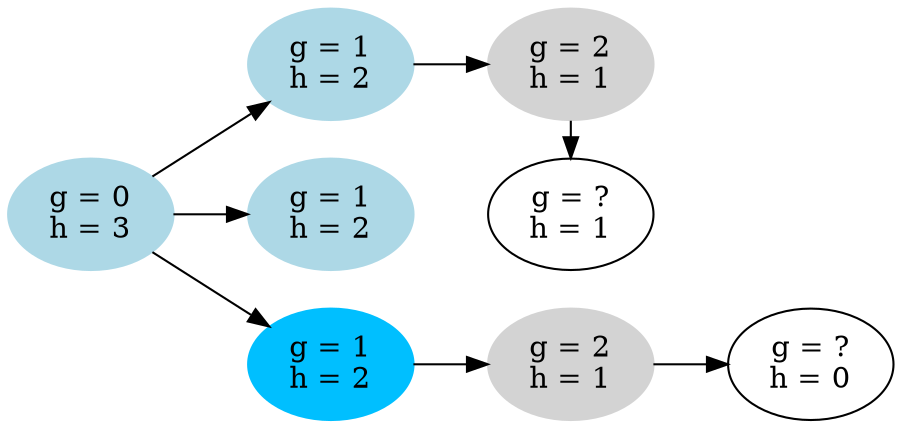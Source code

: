digraph G {
    rankdir=LR;
    { A [ label = "g = 0\nh = 3", style = filled, color = lightblue ] }
    { rank = same; B [ label = "g = 1\nh = 2", style = filled, color = lightblue ]; C [ label = "g = 1\nh = 2", style = filled, color = lightblue ]; D [ label = "g = 1\nh = 2", style = filled, color = deepskyblue1 ] }
    { rank = same; E [ label = "g = 2\nh = 1", style = filled, color = lightgrey ]; F [ label = "g = \?\nh = 1" ]; G [ label = "g = 2\nh = 1", style = filled, color = lightgrey ] }
    { H  [ label = "g = \?\nh = 0" ] }
    A -> { B C D }
    B -> E
    E -> F
    D -> G
    G -> H
}
